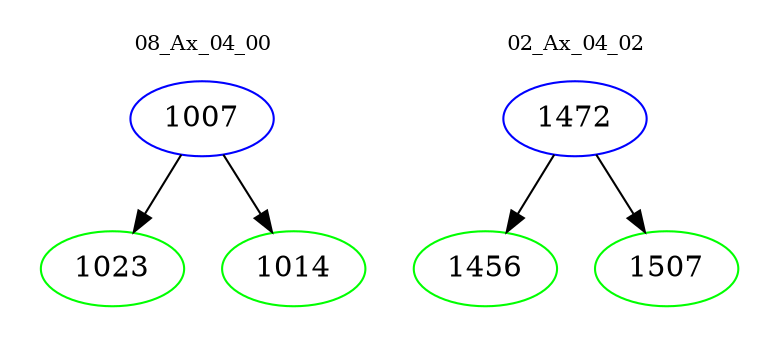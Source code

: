 digraph{
subgraph cluster_0 {
color = white
label = "08_Ax_04_00";
fontsize=10;
T0_1007 [label="1007", color="blue"]
T0_1007 -> T0_1023 [color="black"]
T0_1023 [label="1023", color="green"]
T0_1007 -> T0_1014 [color="black"]
T0_1014 [label="1014", color="green"]
}
subgraph cluster_1 {
color = white
label = "02_Ax_04_02";
fontsize=10;
T1_1472 [label="1472", color="blue"]
T1_1472 -> T1_1456 [color="black"]
T1_1456 [label="1456", color="green"]
T1_1472 -> T1_1507 [color="black"]
T1_1507 [label="1507", color="green"]
}
}
